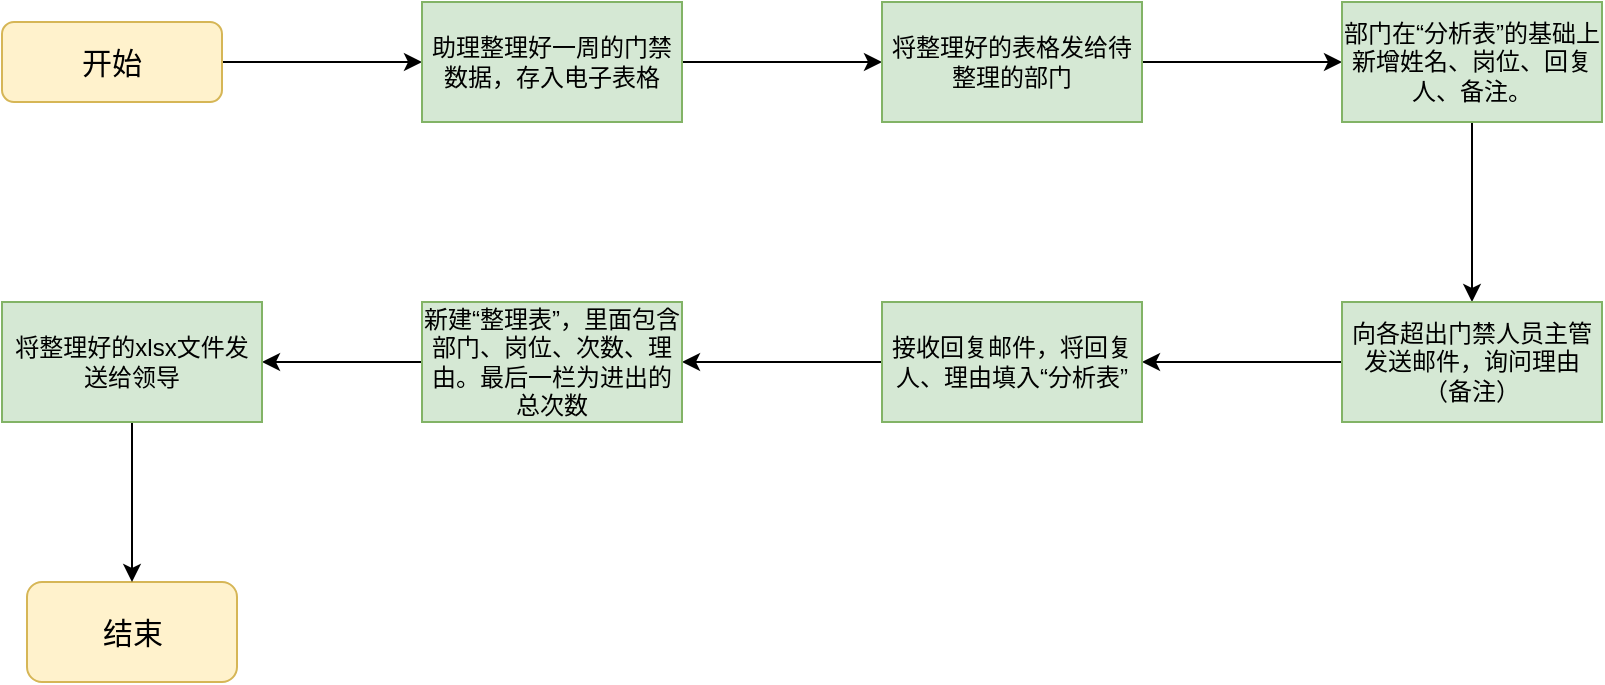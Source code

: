 <mxfile version="22.1.16" type="github">
  <diagram id="C5RBs43oDa-KdzZeNtuy" name="Page-1">
    <mxGraphModel dx="1050" dy="530" grid="1" gridSize="10" guides="1" tooltips="1" connect="1" arrows="1" fold="1" page="1" pageScale="1" pageWidth="3300" pageHeight="2339" math="0" shadow="0">
      <root>
        <mxCell id="WIyWlLk6GJQsqaUBKTNV-0" />
        <mxCell id="WIyWlLk6GJQsqaUBKTNV-1" parent="WIyWlLk6GJQsqaUBKTNV-0" />
        <mxCell id="XLVktO2jO21RJNW1cMOq-1" style="edgeStyle=orthogonalEdgeStyle;rounded=0;orthogonalLoop=1;jettySize=auto;html=1;exitX=1;exitY=0.5;exitDx=0;exitDy=0;entryX=0;entryY=0.5;entryDx=0;entryDy=0;" parent="WIyWlLk6GJQsqaUBKTNV-1" source="Xz1nmAx9QvrgqzK91KpJ-3" target="Xz1nmAx9QvrgqzK91KpJ-5" edge="1">
          <mxGeometry relative="1" as="geometry" />
        </mxCell>
        <mxCell id="Xz1nmAx9QvrgqzK91KpJ-3" value="&lt;font style=&quot;font-size: 15px;&quot;&gt;开始&lt;/font&gt;" style="rounded=1;whiteSpace=wrap;html=1;fillColor=#fff2cc;strokeColor=#d6b656;" parent="WIyWlLk6GJQsqaUBKTNV-1" vertex="1">
          <mxGeometry x="170" y="110" width="110" height="40" as="geometry" />
        </mxCell>
        <mxCell id="Xz1nmAx9QvrgqzK91KpJ-4" value="&lt;font style=&quot;font-size: 15px;&quot;&gt;结束&lt;/font&gt;" style="rounded=1;whiteSpace=wrap;html=1;fillColor=#fff2cc;strokeColor=#d6b656;" parent="WIyWlLk6GJQsqaUBKTNV-1" vertex="1">
          <mxGeometry x="182.5" y="390" width="105" height="50" as="geometry" />
        </mxCell>
        <mxCell id="XLVktO2jO21RJNW1cMOq-2" style="edgeStyle=orthogonalEdgeStyle;rounded=0;orthogonalLoop=1;jettySize=auto;html=1;exitX=1;exitY=0.5;exitDx=0;exitDy=0;entryX=0;entryY=0.5;entryDx=0;entryDy=0;" parent="WIyWlLk6GJQsqaUBKTNV-1" source="Xz1nmAx9QvrgqzK91KpJ-5" target="Xz1nmAx9QvrgqzK91KpJ-7" edge="1">
          <mxGeometry relative="1" as="geometry" />
        </mxCell>
        <mxCell id="Xz1nmAx9QvrgqzK91KpJ-5" value="助理整理好一周的门禁数据，存入电子表格" style="rounded=0;whiteSpace=wrap;html=1;fillColor=#d5e8d4;strokeColor=#82b366;" parent="WIyWlLk6GJQsqaUBKTNV-1" vertex="1">
          <mxGeometry x="380" y="100" width="130" height="60" as="geometry" />
        </mxCell>
        <mxCell id="XLVktO2jO21RJNW1cMOq-3" style="edgeStyle=orthogonalEdgeStyle;rounded=0;orthogonalLoop=1;jettySize=auto;html=1;exitX=1;exitY=0.5;exitDx=0;exitDy=0;entryX=0;entryY=0.5;entryDx=0;entryDy=0;" parent="WIyWlLk6GJQsqaUBKTNV-1" source="Xz1nmAx9QvrgqzK91KpJ-7" target="Xz1nmAx9QvrgqzK91KpJ-9" edge="1">
          <mxGeometry relative="1" as="geometry" />
        </mxCell>
        <mxCell id="Xz1nmAx9QvrgqzK91KpJ-7" value="将整理好的表格发给待整理的部门" style="rounded=0;whiteSpace=wrap;html=1;fillColor=#d5e8d4;strokeColor=#82b366;" parent="WIyWlLk6GJQsqaUBKTNV-1" vertex="1">
          <mxGeometry x="610" y="100" width="130" height="60" as="geometry" />
        </mxCell>
        <mxCell id="XLVktO2jO21RJNW1cMOq-4" style="edgeStyle=orthogonalEdgeStyle;rounded=0;orthogonalLoop=1;jettySize=auto;html=1;exitX=0.5;exitY=1;exitDx=0;exitDy=0;entryX=0.5;entryY=0;entryDx=0;entryDy=0;" parent="WIyWlLk6GJQsqaUBKTNV-1" source="Xz1nmAx9QvrgqzK91KpJ-9" target="Xz1nmAx9QvrgqzK91KpJ-10" edge="1">
          <mxGeometry relative="1" as="geometry" />
        </mxCell>
        <mxCell id="Xz1nmAx9QvrgqzK91KpJ-9" value="部门在“分析表”的基础上新增姓名、岗位、回复人、备注。" style="rounded=0;whiteSpace=wrap;html=1;fillColor=#d5e8d4;strokeColor=#82b366;" parent="WIyWlLk6GJQsqaUBKTNV-1" vertex="1">
          <mxGeometry x="840" y="100" width="130" height="60" as="geometry" />
        </mxCell>
        <mxCell id="XLVktO2jO21RJNW1cMOq-5" style="edgeStyle=orthogonalEdgeStyle;rounded=0;orthogonalLoop=1;jettySize=auto;html=1;exitX=0;exitY=0.5;exitDx=0;exitDy=0;entryX=1;entryY=0.5;entryDx=0;entryDy=0;" parent="WIyWlLk6GJQsqaUBKTNV-1" source="Xz1nmAx9QvrgqzK91KpJ-10" target="Xz1nmAx9QvrgqzK91KpJ-11" edge="1">
          <mxGeometry relative="1" as="geometry" />
        </mxCell>
        <mxCell id="Xz1nmAx9QvrgqzK91KpJ-10" value="向各超出门禁人员主管发送邮件，询问理由（备注）" style="rounded=0;whiteSpace=wrap;html=1;fillColor=#d5e8d4;strokeColor=#82b366;" parent="WIyWlLk6GJQsqaUBKTNV-1" vertex="1">
          <mxGeometry x="840" y="250" width="130" height="60" as="geometry" />
        </mxCell>
        <mxCell id="XLVktO2jO21RJNW1cMOq-6" style="edgeStyle=orthogonalEdgeStyle;rounded=0;orthogonalLoop=1;jettySize=auto;html=1;exitX=0;exitY=0.5;exitDx=0;exitDy=0;entryX=1;entryY=0.5;entryDx=0;entryDy=0;" parent="WIyWlLk6GJQsqaUBKTNV-1" source="Xz1nmAx9QvrgqzK91KpJ-11" target="SEK0KGETxBTAh0PKZT3X-0" edge="1">
          <mxGeometry relative="1" as="geometry" />
        </mxCell>
        <mxCell id="Xz1nmAx9QvrgqzK91KpJ-11" value="接收回复邮件，将回复人、理由填入“分析表”" style="rounded=0;whiteSpace=wrap;html=1;fillColor=#d5e8d4;strokeColor=#82b366;" parent="WIyWlLk6GJQsqaUBKTNV-1" vertex="1">
          <mxGeometry x="610" y="250" width="130" height="60" as="geometry" />
        </mxCell>
        <mxCell id="XLVktO2jO21RJNW1cMOq-7" style="edgeStyle=orthogonalEdgeStyle;rounded=0;orthogonalLoop=1;jettySize=auto;html=1;exitX=0;exitY=0.5;exitDx=0;exitDy=0;entryX=1;entryY=0.5;entryDx=0;entryDy=0;" parent="WIyWlLk6GJQsqaUBKTNV-1" source="SEK0KGETxBTAh0PKZT3X-0" target="SEK0KGETxBTAh0PKZT3X-1" edge="1">
          <mxGeometry relative="1" as="geometry" />
        </mxCell>
        <mxCell id="SEK0KGETxBTAh0PKZT3X-0" value="新建“整理表”，里面包含部门、岗位、次数、理由。最后一栏为进出的总次数" style="rounded=0;whiteSpace=wrap;html=1;fillColor=#d5e8d4;strokeColor=#82b366;" parent="WIyWlLk6GJQsqaUBKTNV-1" vertex="1">
          <mxGeometry x="380" y="250" width="130" height="60" as="geometry" />
        </mxCell>
        <mxCell id="XLVktO2jO21RJNW1cMOq-8" style="edgeStyle=orthogonalEdgeStyle;rounded=0;orthogonalLoop=1;jettySize=auto;html=1;exitX=0.5;exitY=1;exitDx=0;exitDy=0;entryX=0.5;entryY=0;entryDx=0;entryDy=0;" parent="WIyWlLk6GJQsqaUBKTNV-1" source="SEK0KGETxBTAh0PKZT3X-1" target="Xz1nmAx9QvrgqzK91KpJ-4" edge="1">
          <mxGeometry relative="1" as="geometry" />
        </mxCell>
        <mxCell id="SEK0KGETxBTAh0PKZT3X-1" value="将整理好的xlsx文件发送给领导" style="rounded=0;whiteSpace=wrap;html=1;fillColor=#d5e8d4;strokeColor=#82b366;" parent="WIyWlLk6GJQsqaUBKTNV-1" vertex="1">
          <mxGeometry x="170" y="250" width="130" height="60" as="geometry" />
        </mxCell>
      </root>
    </mxGraphModel>
  </diagram>
</mxfile>
